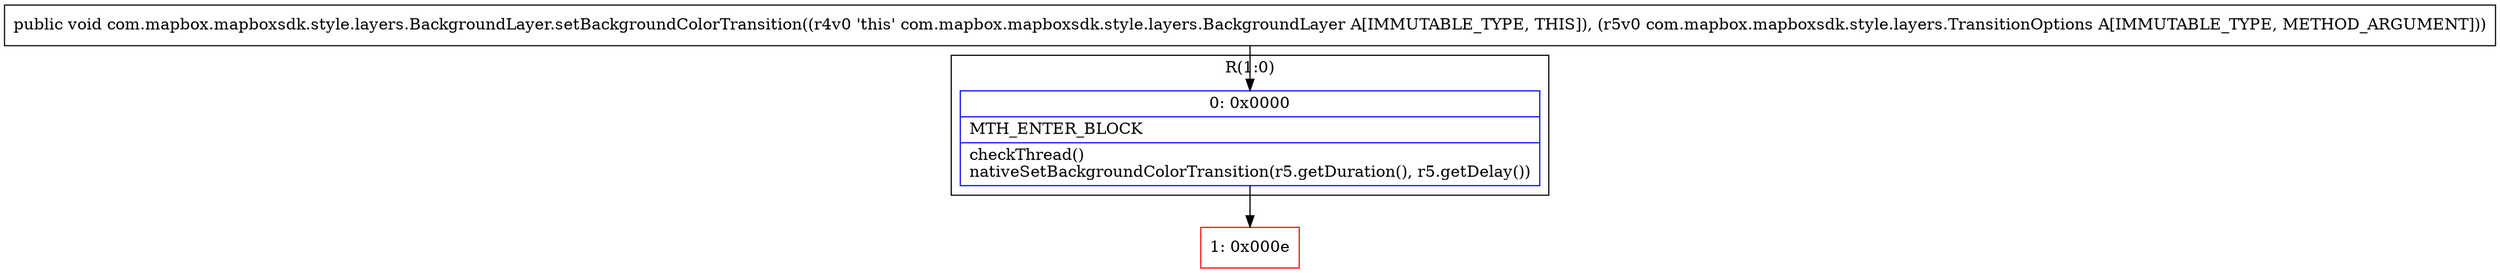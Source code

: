 digraph "CFG forcom.mapbox.mapboxsdk.style.layers.BackgroundLayer.setBackgroundColorTransition(Lcom\/mapbox\/mapboxsdk\/style\/layers\/TransitionOptions;)V" {
subgraph cluster_Region_873012540 {
label = "R(1:0)";
node [shape=record,color=blue];
Node_0 [shape=record,label="{0\:\ 0x0000|MTH_ENTER_BLOCK\l|checkThread()\lnativeSetBackgroundColorTransition(r5.getDuration(), r5.getDelay())\l}"];
}
Node_1 [shape=record,color=red,label="{1\:\ 0x000e}"];
MethodNode[shape=record,label="{public void com.mapbox.mapboxsdk.style.layers.BackgroundLayer.setBackgroundColorTransition((r4v0 'this' com.mapbox.mapboxsdk.style.layers.BackgroundLayer A[IMMUTABLE_TYPE, THIS]), (r5v0 com.mapbox.mapboxsdk.style.layers.TransitionOptions A[IMMUTABLE_TYPE, METHOD_ARGUMENT])) }"];
MethodNode -> Node_0;
Node_0 -> Node_1;
}

